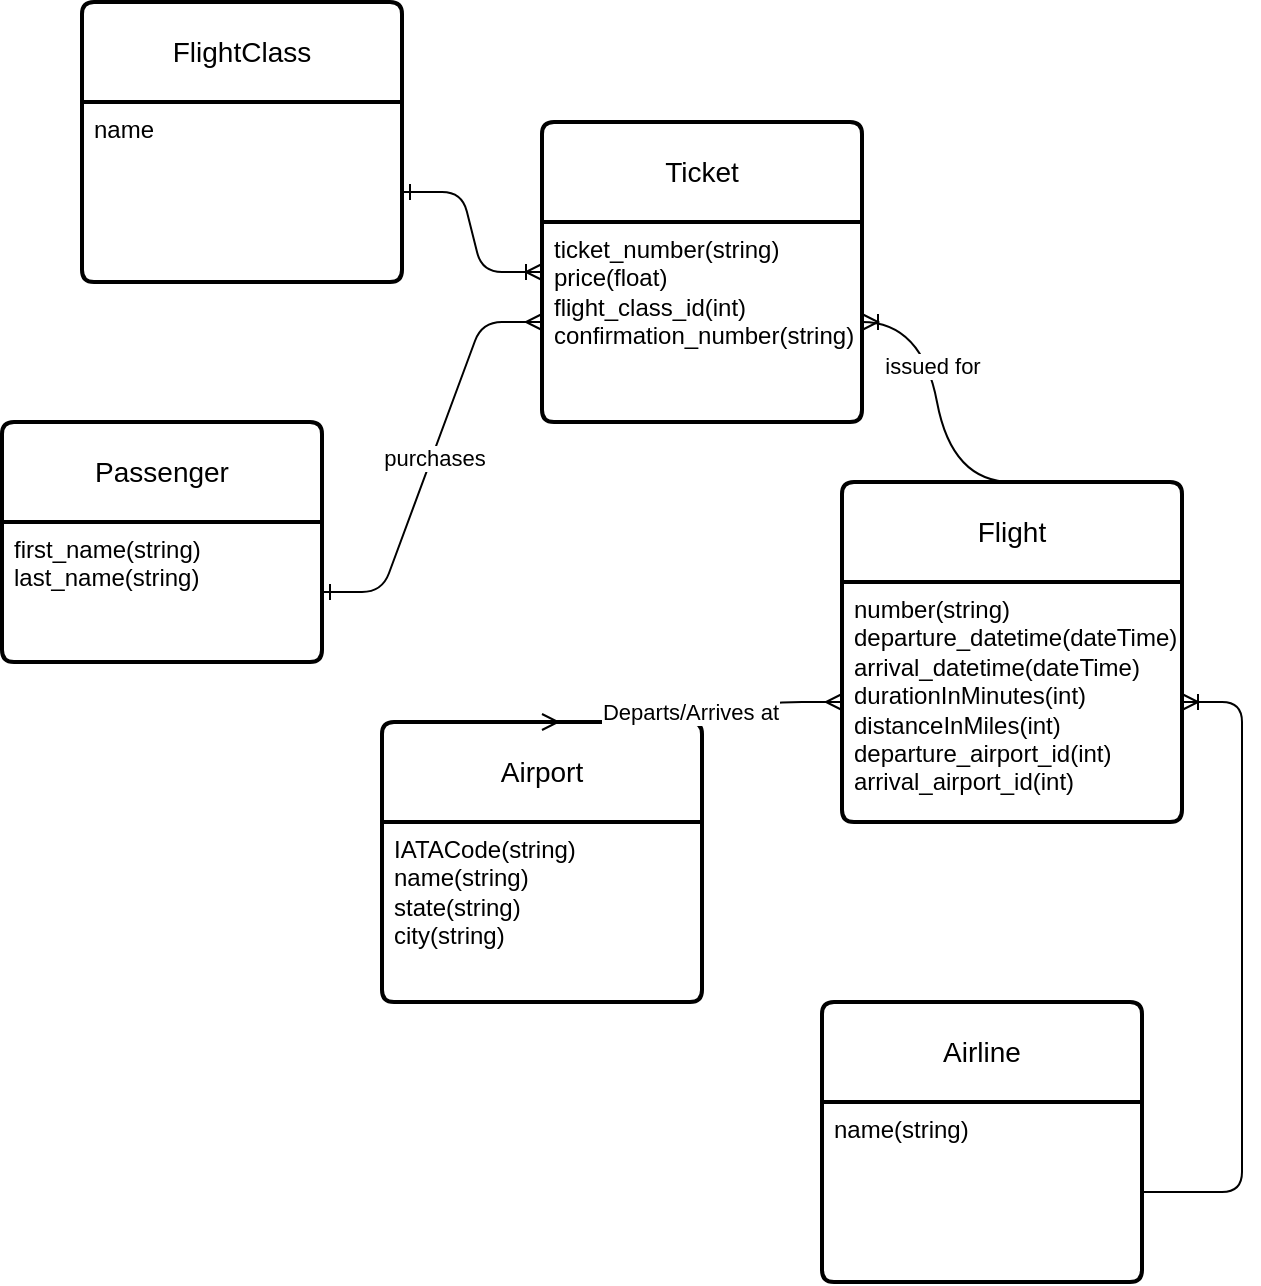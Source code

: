 <mxfile version="22.0.6" type="github">
  <diagram id="C5RBs43oDa-KdzZeNtuy" name="Page-1">
    <mxGraphModel dx="819" dy="429" grid="1" gridSize="10" guides="1" tooltips="1" connect="1" arrows="1" fold="1" page="1" pageScale="1" pageWidth="827" pageHeight="1169" math="0" shadow="0">
      <root>
        <mxCell id="WIyWlLk6GJQsqaUBKTNV-0" />
        <mxCell id="WIyWlLk6GJQsqaUBKTNV-1" parent="WIyWlLk6GJQsqaUBKTNV-0" />
        <mxCell id="dsDoPabSDb1fDy_Sz9F3-0" value="Passenger" style="swimlane;childLayout=stackLayout;horizontal=1;startSize=50;horizontalStack=0;rounded=1;fontSize=14;fontStyle=0;strokeWidth=2;resizeParent=0;resizeLast=1;shadow=0;dashed=0;align=center;arcSize=4;whiteSpace=wrap;html=1;" vertex="1" parent="WIyWlLk6GJQsqaUBKTNV-1">
          <mxGeometry x="40" y="240" width="160" height="120" as="geometry" />
        </mxCell>
        <mxCell id="dsDoPabSDb1fDy_Sz9F3-1" value="first_name(string)&lt;br&gt;last_name(string)&lt;span style=&quot;white-space: pre;&quot;&gt;&#x9;&lt;/span&gt;" style="align=left;strokeColor=none;fillColor=none;spacingLeft=4;fontSize=12;verticalAlign=top;resizable=0;rotatable=0;part=1;html=1;" vertex="1" parent="dsDoPabSDb1fDy_Sz9F3-0">
          <mxGeometry y="50" width="160" height="70" as="geometry" />
        </mxCell>
        <mxCell id="dsDoPabSDb1fDy_Sz9F3-2" value="Ticket" style="swimlane;childLayout=stackLayout;horizontal=1;startSize=50;horizontalStack=0;rounded=1;fontSize=14;fontStyle=0;strokeWidth=2;resizeParent=0;resizeLast=1;shadow=0;dashed=0;align=center;arcSize=4;whiteSpace=wrap;html=1;" vertex="1" parent="WIyWlLk6GJQsqaUBKTNV-1">
          <mxGeometry x="310" y="90" width="160" height="150" as="geometry" />
        </mxCell>
        <mxCell id="dsDoPabSDb1fDy_Sz9F3-3" value="ticket_number(string)&lt;br&gt;price(float)&lt;br&gt;flight_class_id(int)&lt;br&gt;confirmation_number(string)" style="align=left;strokeColor=none;fillColor=none;spacingLeft=4;fontSize=12;verticalAlign=top;resizable=0;rotatable=0;part=1;html=1;" vertex="1" parent="dsDoPabSDb1fDy_Sz9F3-2">
          <mxGeometry y="50" width="160" height="100" as="geometry" />
        </mxCell>
        <mxCell id="dsDoPabSDb1fDy_Sz9F3-4" value="Flight" style="swimlane;childLayout=stackLayout;horizontal=1;startSize=50;horizontalStack=0;rounded=1;fontSize=14;fontStyle=0;strokeWidth=2;resizeParent=0;resizeLast=1;shadow=0;dashed=0;align=center;arcSize=4;whiteSpace=wrap;html=1;" vertex="1" parent="WIyWlLk6GJQsqaUBKTNV-1">
          <mxGeometry x="460" y="270" width="170" height="170" as="geometry" />
        </mxCell>
        <mxCell id="dsDoPabSDb1fDy_Sz9F3-5" value="number(string)&lt;br&gt;departure_datetime(dateTime)&lt;br&gt;arrival_datetime(dateTime)&lt;br&gt;durationInMinutes(int)&lt;br&gt;distanceInMiles(int)&lt;br&gt;departure_airport_id(int)&lt;br&gt;arrival_airport_id(int)" style="align=left;strokeColor=none;fillColor=none;spacingLeft=4;fontSize=12;verticalAlign=top;resizable=0;rotatable=0;part=1;html=1;" vertex="1" parent="dsDoPabSDb1fDy_Sz9F3-4">
          <mxGeometry y="50" width="170" height="120" as="geometry" />
        </mxCell>
        <mxCell id="dsDoPabSDb1fDy_Sz9F3-8" value="Airport" style="swimlane;childLayout=stackLayout;horizontal=1;startSize=50;horizontalStack=0;rounded=1;fontSize=14;fontStyle=0;strokeWidth=2;resizeParent=0;resizeLast=1;shadow=0;dashed=0;align=center;arcSize=4;whiteSpace=wrap;html=1;" vertex="1" parent="WIyWlLk6GJQsqaUBKTNV-1">
          <mxGeometry x="230" y="390" width="160" height="140" as="geometry" />
        </mxCell>
        <mxCell id="dsDoPabSDb1fDy_Sz9F3-9" value="IATACode(string)&lt;br&gt;name(string)&lt;br&gt;state(string)&lt;br&gt;city(string)" style="align=left;strokeColor=none;fillColor=none;spacingLeft=4;fontSize=12;verticalAlign=top;resizable=0;rotatable=0;part=1;html=1;" vertex="1" parent="dsDoPabSDb1fDy_Sz9F3-8">
          <mxGeometry y="50" width="160" height="90" as="geometry" />
        </mxCell>
        <mxCell id="dsDoPabSDb1fDy_Sz9F3-12" value="" style="edgeStyle=entityRelationEdgeStyle;fontSize=12;html=1;endArrow=ERmany;startArrow=ERone;rounded=1;startFill=0;" edge="1" parent="WIyWlLk6GJQsqaUBKTNV-1" source="dsDoPabSDb1fDy_Sz9F3-1" target="dsDoPabSDb1fDy_Sz9F3-3">
          <mxGeometry width="100" height="100" relative="1" as="geometry">
            <mxPoint x="320" y="300" as="sourcePoint" />
            <mxPoint x="420" y="200" as="targetPoint" />
          </mxGeometry>
        </mxCell>
        <mxCell id="dsDoPabSDb1fDy_Sz9F3-14" value="purchases" style="edgeLabel;html=1;align=center;verticalAlign=middle;resizable=0;points=[];" vertex="1" connectable="0" parent="dsDoPabSDb1fDy_Sz9F3-12">
          <mxGeometry x="-0.001" y="-1" relative="1" as="geometry">
            <mxPoint as="offset" />
          </mxGeometry>
        </mxCell>
        <mxCell id="dsDoPabSDb1fDy_Sz9F3-16" value="" style="edgeStyle=entityRelationEdgeStyle;fontSize=12;html=1;endArrow=ERmany;startArrow=ERmany;rounded=1;exitX=0.5;exitY=0;exitDx=0;exitDy=0;" edge="1" parent="WIyWlLk6GJQsqaUBKTNV-1" source="dsDoPabSDb1fDy_Sz9F3-8" target="dsDoPabSDb1fDy_Sz9F3-5">
          <mxGeometry width="100" height="100" relative="1" as="geometry">
            <mxPoint x="290" y="440" as="sourcePoint" />
            <mxPoint x="390" y="340" as="targetPoint" />
            <Array as="points">
              <mxPoint x="310" y="380" />
            </Array>
          </mxGeometry>
        </mxCell>
        <mxCell id="dsDoPabSDb1fDy_Sz9F3-17" value="Departs/Arrives at" style="edgeLabel;html=1;align=center;verticalAlign=middle;resizable=0;points=[];" vertex="1" connectable="0" parent="dsDoPabSDb1fDy_Sz9F3-16">
          <mxGeometry x="-0.011" relative="1" as="geometry">
            <mxPoint as="offset" />
          </mxGeometry>
        </mxCell>
        <mxCell id="dsDoPabSDb1fDy_Sz9F3-18" value="Airline" style="swimlane;childLayout=stackLayout;horizontal=1;startSize=50;horizontalStack=0;rounded=1;fontSize=14;fontStyle=0;strokeWidth=2;resizeParent=0;resizeLast=1;shadow=0;dashed=0;align=center;arcSize=4;whiteSpace=wrap;html=1;" vertex="1" parent="WIyWlLk6GJQsqaUBKTNV-1">
          <mxGeometry x="450" y="530" width="160" height="140" as="geometry" />
        </mxCell>
        <mxCell id="dsDoPabSDb1fDy_Sz9F3-19" value="name(string)" style="align=left;strokeColor=none;fillColor=none;spacingLeft=4;fontSize=12;verticalAlign=top;resizable=0;rotatable=0;part=1;html=1;" vertex="1" parent="dsDoPabSDb1fDy_Sz9F3-18">
          <mxGeometry y="50" width="160" height="90" as="geometry" />
        </mxCell>
        <mxCell id="dsDoPabSDb1fDy_Sz9F3-20" value="" style="edgeStyle=entityRelationEdgeStyle;fontSize=12;html=1;endArrow=ERoneToMany;rounded=1;exitX=1;exitY=0.5;exitDx=0;exitDy=0;" edge="1" parent="WIyWlLk6GJQsqaUBKTNV-1" source="dsDoPabSDb1fDy_Sz9F3-19" target="dsDoPabSDb1fDy_Sz9F3-5">
          <mxGeometry width="100" height="100" relative="1" as="geometry">
            <mxPoint x="550" y="480" as="sourcePoint" />
            <mxPoint x="620" y="450" as="targetPoint" />
          </mxGeometry>
        </mxCell>
        <mxCell id="dsDoPabSDb1fDy_Sz9F3-21" value="FlightClass" style="swimlane;childLayout=stackLayout;horizontal=1;startSize=50;horizontalStack=0;rounded=1;fontSize=14;fontStyle=0;strokeWidth=2;resizeParent=0;resizeLast=1;shadow=0;dashed=0;align=center;arcSize=4;whiteSpace=wrap;html=1;" vertex="1" parent="WIyWlLk6GJQsqaUBKTNV-1">
          <mxGeometry x="80" y="30" width="160" height="140" as="geometry" />
        </mxCell>
        <mxCell id="dsDoPabSDb1fDy_Sz9F3-22" value="name" style="align=left;strokeColor=none;fillColor=none;spacingLeft=4;fontSize=12;verticalAlign=top;resizable=0;rotatable=0;part=1;html=1;" vertex="1" parent="dsDoPabSDb1fDy_Sz9F3-21">
          <mxGeometry y="50" width="160" height="90" as="geometry" />
        </mxCell>
        <mxCell id="dsDoPabSDb1fDy_Sz9F3-23" value="" style="edgeStyle=entityRelationEdgeStyle;fontSize=12;html=1;endArrow=ERoneToMany;rounded=1;exitX=1;exitY=0.5;exitDx=0;exitDy=0;entryX=0;entryY=0.25;entryDx=0;entryDy=0;startArrow=ERone;startFill=0;" edge="1" parent="WIyWlLk6GJQsqaUBKTNV-1" source="dsDoPabSDb1fDy_Sz9F3-22" target="dsDoPabSDb1fDy_Sz9F3-3">
          <mxGeometry width="100" height="100" relative="1" as="geometry">
            <mxPoint x="210" y="230" as="sourcePoint" />
            <mxPoint x="310" y="130" as="targetPoint" />
          </mxGeometry>
        </mxCell>
        <mxCell id="dsDoPabSDb1fDy_Sz9F3-25" value="" style="edgeStyle=entityRelationEdgeStyle;fontSize=12;html=1;endArrow=ERoneToMany;exitX=0.5;exitY=0;exitDx=0;exitDy=0;jumpStyle=none;entryX=1;entryY=0.5;entryDx=0;entryDy=0;strokeColor=default;curved=1;" edge="1" parent="WIyWlLk6GJQsqaUBKTNV-1" source="dsDoPabSDb1fDy_Sz9F3-4" target="dsDoPabSDb1fDy_Sz9F3-3">
          <mxGeometry width="100" height="100" relative="1" as="geometry">
            <mxPoint x="682.72" y="355.04" as="sourcePoint" />
            <mxPoint x="520" y="165" as="targetPoint" />
          </mxGeometry>
        </mxCell>
        <mxCell id="dsDoPabSDb1fDy_Sz9F3-26" value="issued for" style="edgeLabel;html=1;align=center;verticalAlign=middle;resizable=0;points=[];" vertex="1" connectable="0" parent="dsDoPabSDb1fDy_Sz9F3-25">
          <mxGeometry x="0.257" y="-2" relative="1" as="geometry">
            <mxPoint x="-1" as="offset" />
          </mxGeometry>
        </mxCell>
      </root>
    </mxGraphModel>
  </diagram>
</mxfile>
